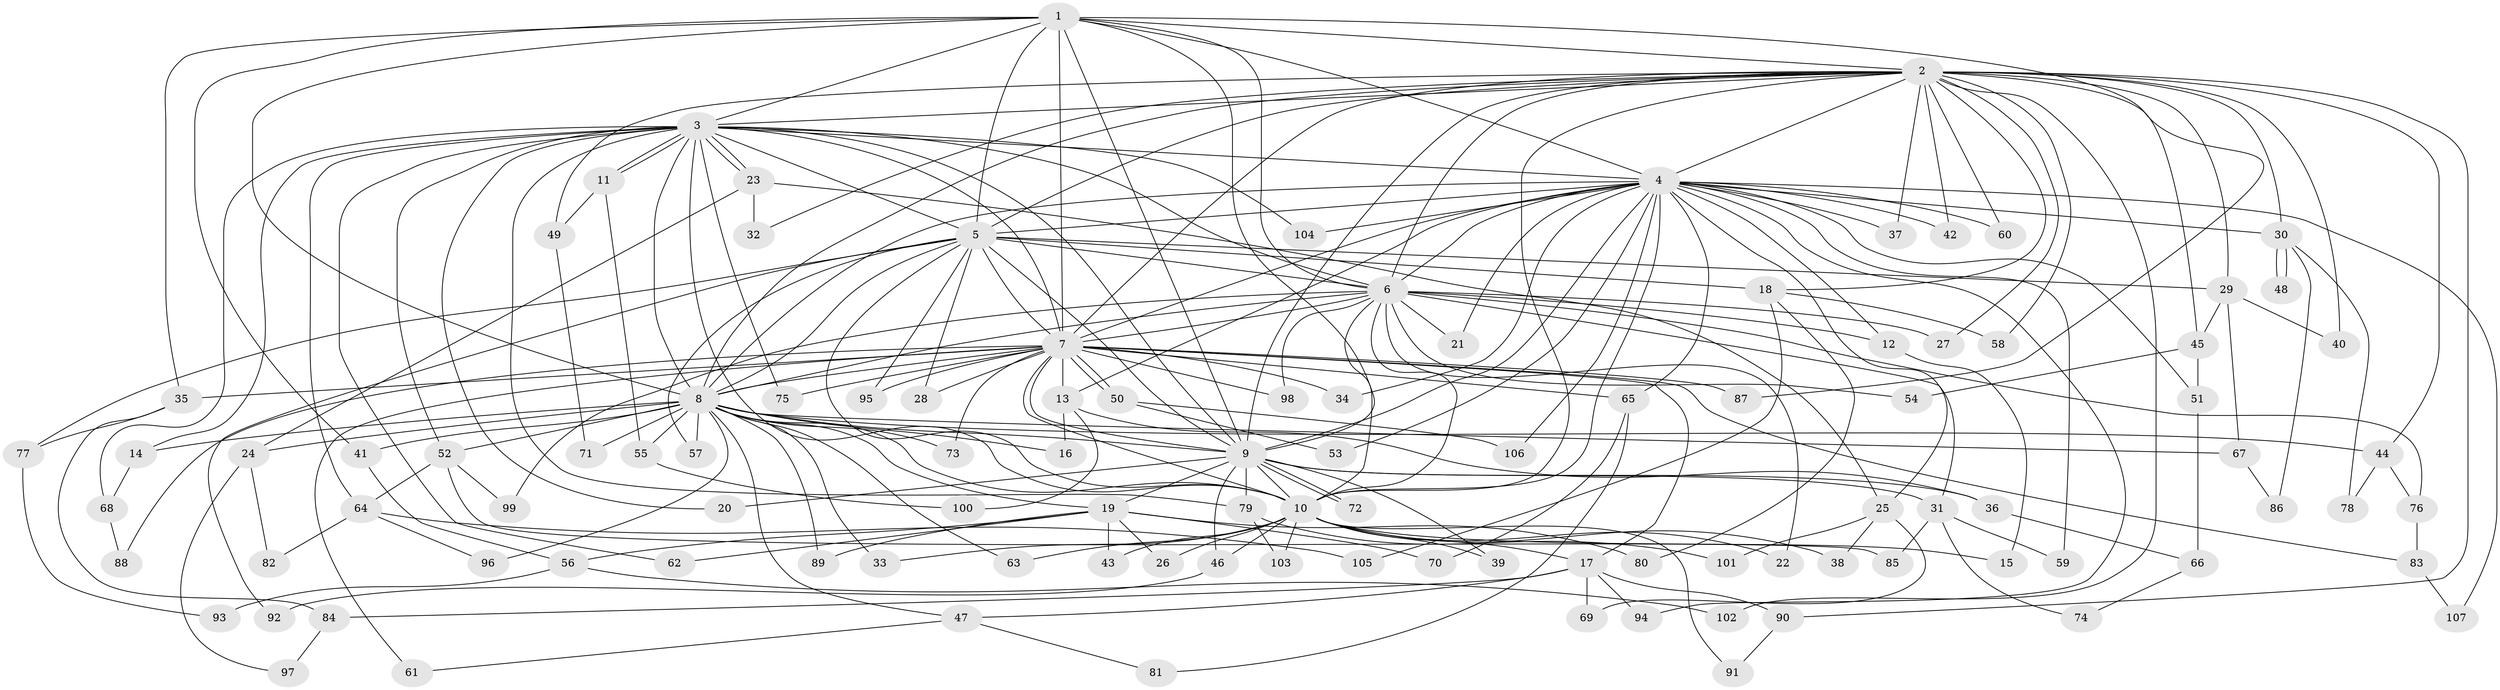 // Generated by graph-tools (version 1.1) at 2025/01/03/09/25 03:01:13]
// undirected, 107 vertices, 239 edges
graph export_dot {
graph [start="1"]
  node [color=gray90,style=filled];
  1;
  2;
  3;
  4;
  5;
  6;
  7;
  8;
  9;
  10;
  11;
  12;
  13;
  14;
  15;
  16;
  17;
  18;
  19;
  20;
  21;
  22;
  23;
  24;
  25;
  26;
  27;
  28;
  29;
  30;
  31;
  32;
  33;
  34;
  35;
  36;
  37;
  38;
  39;
  40;
  41;
  42;
  43;
  44;
  45;
  46;
  47;
  48;
  49;
  50;
  51;
  52;
  53;
  54;
  55;
  56;
  57;
  58;
  59;
  60;
  61;
  62;
  63;
  64;
  65;
  66;
  67;
  68;
  69;
  70;
  71;
  72;
  73;
  74;
  75;
  76;
  77;
  78;
  79;
  80;
  81;
  82;
  83;
  84;
  85;
  86;
  87;
  88;
  89;
  90;
  91;
  92;
  93;
  94;
  95;
  96;
  97;
  98;
  99;
  100;
  101;
  102;
  103;
  104;
  105;
  106;
  107;
  1 -- 2;
  1 -- 3;
  1 -- 4;
  1 -- 5;
  1 -- 6;
  1 -- 7;
  1 -- 8;
  1 -- 9;
  1 -- 10;
  1 -- 35;
  1 -- 41;
  1 -- 87;
  2 -- 3;
  2 -- 4;
  2 -- 5;
  2 -- 6;
  2 -- 7;
  2 -- 8;
  2 -- 9;
  2 -- 10;
  2 -- 18;
  2 -- 27;
  2 -- 29;
  2 -- 30;
  2 -- 32;
  2 -- 37;
  2 -- 40;
  2 -- 42;
  2 -- 44;
  2 -- 45;
  2 -- 49;
  2 -- 58;
  2 -- 60;
  2 -- 90;
  2 -- 102;
  3 -- 4;
  3 -- 5;
  3 -- 6;
  3 -- 7;
  3 -- 8;
  3 -- 9;
  3 -- 10;
  3 -- 11;
  3 -- 11;
  3 -- 14;
  3 -- 20;
  3 -- 23;
  3 -- 23;
  3 -- 52;
  3 -- 62;
  3 -- 64;
  3 -- 68;
  3 -- 75;
  3 -- 79;
  3 -- 104;
  4 -- 5;
  4 -- 6;
  4 -- 7;
  4 -- 8;
  4 -- 9;
  4 -- 10;
  4 -- 12;
  4 -- 13;
  4 -- 21;
  4 -- 25;
  4 -- 30;
  4 -- 34;
  4 -- 37;
  4 -- 42;
  4 -- 51;
  4 -- 53;
  4 -- 59;
  4 -- 60;
  4 -- 65;
  4 -- 94;
  4 -- 104;
  4 -- 106;
  4 -- 107;
  5 -- 6;
  5 -- 7;
  5 -- 8;
  5 -- 9;
  5 -- 10;
  5 -- 18;
  5 -- 28;
  5 -- 29;
  5 -- 57;
  5 -- 77;
  5 -- 92;
  5 -- 95;
  6 -- 7;
  6 -- 8;
  6 -- 9;
  6 -- 10;
  6 -- 12;
  6 -- 21;
  6 -- 22;
  6 -- 27;
  6 -- 31;
  6 -- 54;
  6 -- 76;
  6 -- 98;
  6 -- 99;
  7 -- 8;
  7 -- 9;
  7 -- 10;
  7 -- 13;
  7 -- 17;
  7 -- 28;
  7 -- 34;
  7 -- 35;
  7 -- 50;
  7 -- 50;
  7 -- 61;
  7 -- 65;
  7 -- 73;
  7 -- 75;
  7 -- 83;
  7 -- 87;
  7 -- 88;
  7 -- 95;
  7 -- 98;
  8 -- 9;
  8 -- 10;
  8 -- 14;
  8 -- 16;
  8 -- 19;
  8 -- 24;
  8 -- 33;
  8 -- 41;
  8 -- 44;
  8 -- 47;
  8 -- 52;
  8 -- 55;
  8 -- 57;
  8 -- 63;
  8 -- 67;
  8 -- 71;
  8 -- 73;
  8 -- 89;
  8 -- 96;
  9 -- 10;
  9 -- 19;
  9 -- 20;
  9 -- 31;
  9 -- 36;
  9 -- 39;
  9 -- 46;
  9 -- 72;
  9 -- 72;
  9 -- 79;
  10 -- 15;
  10 -- 17;
  10 -- 22;
  10 -- 26;
  10 -- 33;
  10 -- 38;
  10 -- 39;
  10 -- 43;
  10 -- 46;
  10 -- 63;
  10 -- 91;
  10 -- 103;
  11 -- 49;
  11 -- 55;
  12 -- 15;
  13 -- 16;
  13 -- 36;
  13 -- 100;
  14 -- 68;
  17 -- 47;
  17 -- 69;
  17 -- 84;
  17 -- 90;
  17 -- 94;
  18 -- 58;
  18 -- 80;
  18 -- 105;
  19 -- 26;
  19 -- 43;
  19 -- 56;
  19 -- 62;
  19 -- 70;
  19 -- 80;
  19 -- 89;
  23 -- 24;
  23 -- 25;
  23 -- 32;
  24 -- 82;
  24 -- 97;
  25 -- 38;
  25 -- 69;
  25 -- 101;
  29 -- 40;
  29 -- 45;
  29 -- 67;
  30 -- 48;
  30 -- 48;
  30 -- 78;
  30 -- 86;
  31 -- 59;
  31 -- 74;
  31 -- 85;
  35 -- 77;
  35 -- 84;
  36 -- 66;
  41 -- 56;
  44 -- 76;
  44 -- 78;
  45 -- 51;
  45 -- 54;
  46 -- 92;
  47 -- 61;
  47 -- 81;
  49 -- 71;
  50 -- 53;
  50 -- 106;
  51 -- 66;
  52 -- 64;
  52 -- 85;
  52 -- 99;
  55 -- 100;
  56 -- 93;
  56 -- 102;
  64 -- 82;
  64 -- 96;
  64 -- 105;
  65 -- 70;
  65 -- 81;
  66 -- 74;
  67 -- 86;
  68 -- 88;
  76 -- 83;
  77 -- 93;
  79 -- 101;
  79 -- 103;
  83 -- 107;
  84 -- 97;
  90 -- 91;
}

